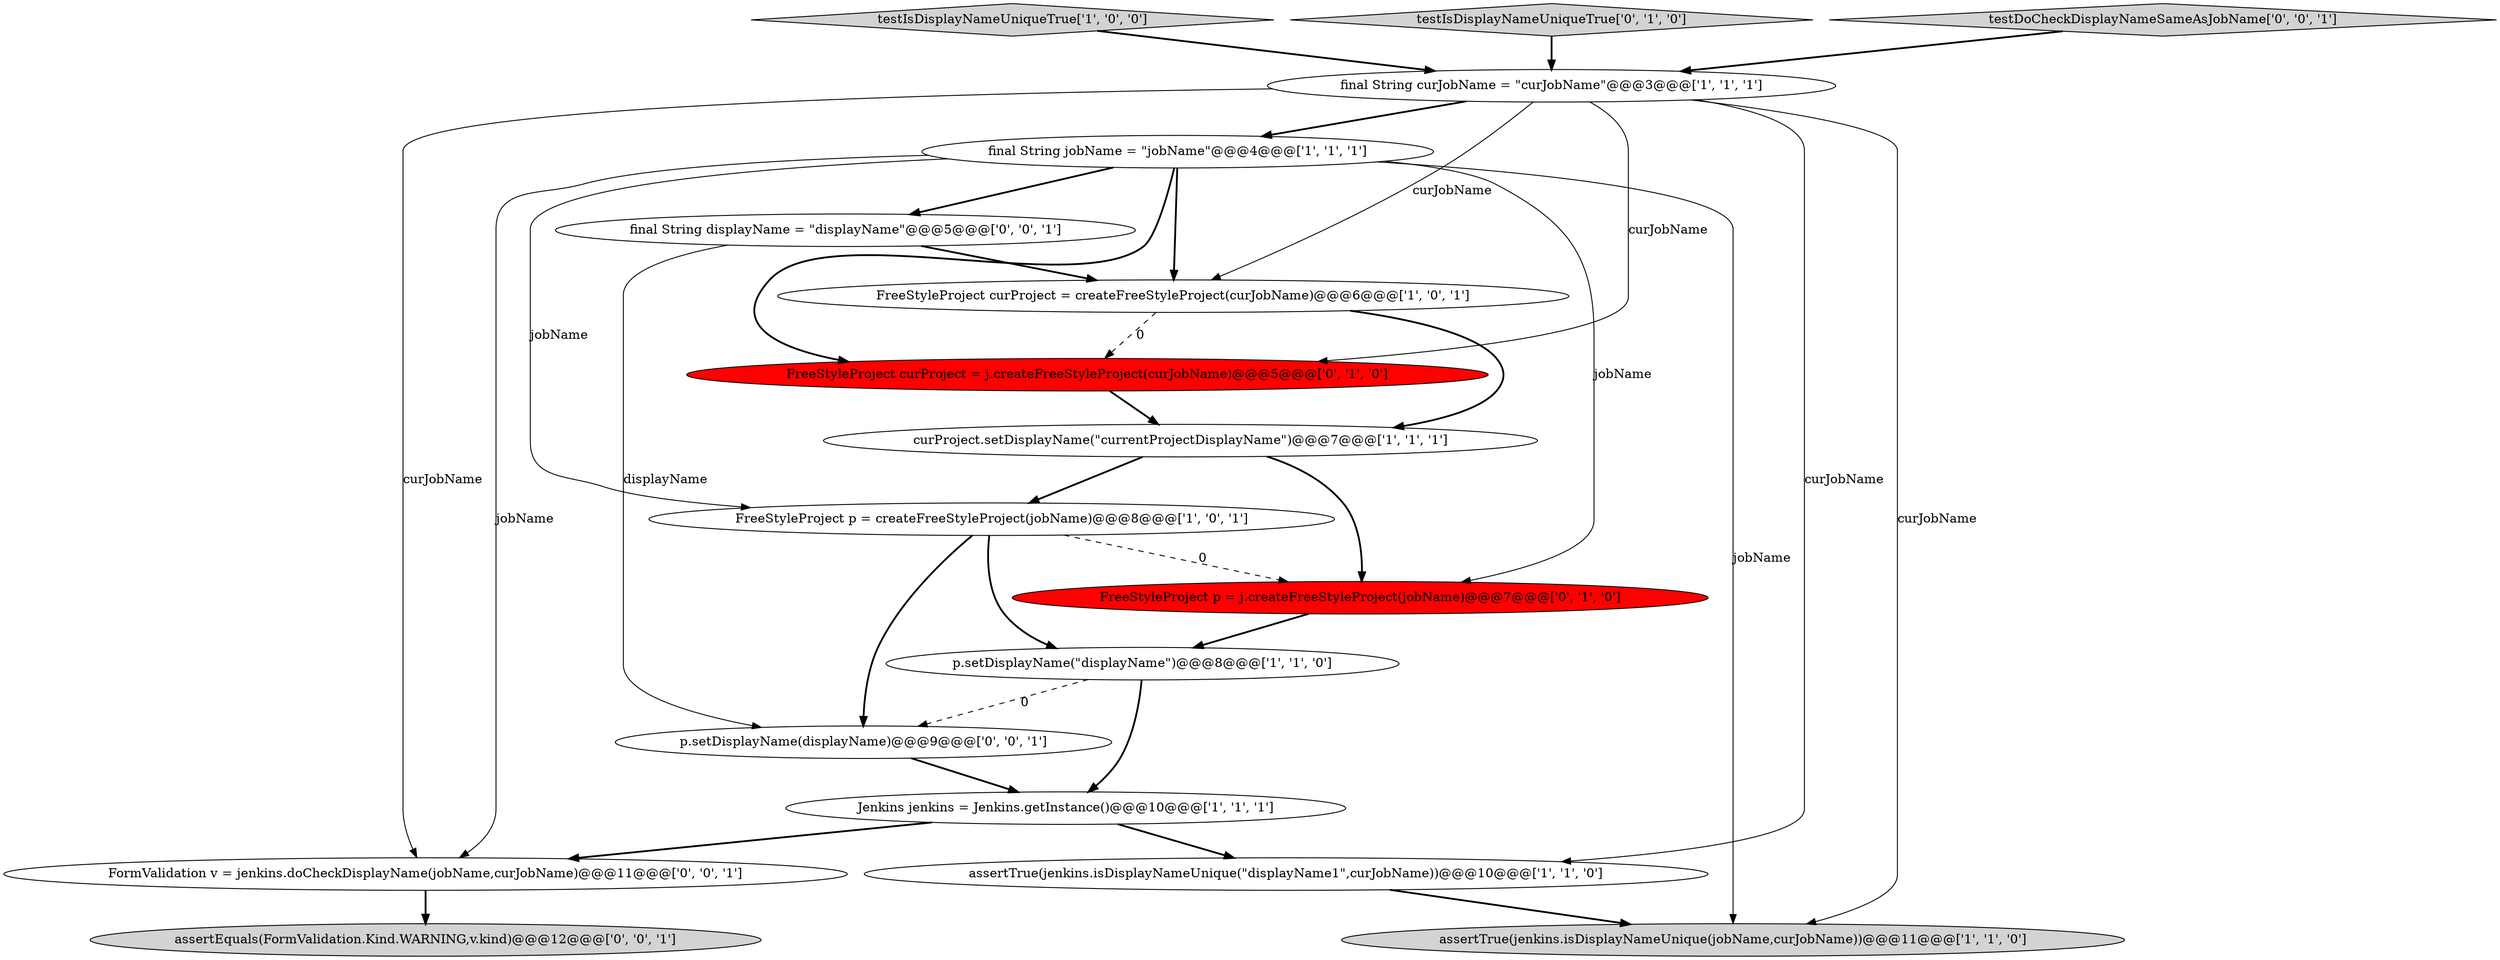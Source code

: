 digraph {
8 [style = filled, label = "testIsDisplayNameUniqueTrue['1', '0', '0']", fillcolor = lightgray, shape = diamond image = "AAA0AAABBB1BBB"];
3 [style = filled, label = "p.setDisplayName(\"displayName\")@@@8@@@['1', '1', '0']", fillcolor = white, shape = ellipse image = "AAA0AAABBB1BBB"];
13 [style = filled, label = "assertEquals(FormValidation.Kind.WARNING,v.kind)@@@12@@@['0', '0', '1']", fillcolor = lightgray, shape = ellipse image = "AAA0AAABBB3BBB"];
0 [style = filled, label = "assertTrue(jenkins.isDisplayNameUnique(\"displayName1\",curJobName))@@@10@@@['1', '1', '0']", fillcolor = white, shape = ellipse image = "AAA0AAABBB1BBB"];
2 [style = filled, label = "curProject.setDisplayName(\"currentProjectDisplayName\")@@@7@@@['1', '1', '1']", fillcolor = white, shape = ellipse image = "AAA0AAABBB1BBB"];
16 [style = filled, label = "final String displayName = \"displayName\"@@@5@@@['0', '0', '1']", fillcolor = white, shape = ellipse image = "AAA0AAABBB3BBB"];
9 [style = filled, label = "assertTrue(jenkins.isDisplayNameUnique(jobName,curJobName))@@@11@@@['1', '1', '0']", fillcolor = lightgray, shape = ellipse image = "AAA0AAABBB1BBB"];
11 [style = filled, label = "testIsDisplayNameUniqueTrue['0', '1', '0']", fillcolor = lightgray, shape = diamond image = "AAA0AAABBB2BBB"];
12 [style = filled, label = "FreeStyleProject p = j.createFreeStyleProject(jobName)@@@7@@@['0', '1', '0']", fillcolor = red, shape = ellipse image = "AAA1AAABBB2BBB"];
14 [style = filled, label = "testDoCheckDisplayNameSameAsJobName['0', '0', '1']", fillcolor = lightgray, shape = diamond image = "AAA0AAABBB3BBB"];
4 [style = filled, label = "Jenkins jenkins = Jenkins.getInstance()@@@10@@@['1', '1', '1']", fillcolor = white, shape = ellipse image = "AAA0AAABBB1BBB"];
10 [style = filled, label = "FreeStyleProject curProject = j.createFreeStyleProject(curJobName)@@@5@@@['0', '1', '0']", fillcolor = red, shape = ellipse image = "AAA1AAABBB2BBB"];
6 [style = filled, label = "final String jobName = \"jobName\"@@@4@@@['1', '1', '1']", fillcolor = white, shape = ellipse image = "AAA0AAABBB1BBB"];
15 [style = filled, label = "FormValidation v = jenkins.doCheckDisplayName(jobName,curJobName)@@@11@@@['0', '0', '1']", fillcolor = white, shape = ellipse image = "AAA0AAABBB3BBB"];
17 [style = filled, label = "p.setDisplayName(displayName)@@@9@@@['0', '0', '1']", fillcolor = white, shape = ellipse image = "AAA0AAABBB3BBB"];
1 [style = filled, label = "FreeStyleProject curProject = createFreeStyleProject(curJobName)@@@6@@@['1', '0', '1']", fillcolor = white, shape = ellipse image = "AAA0AAABBB1BBB"];
5 [style = filled, label = "final String curJobName = \"curJobName\"@@@3@@@['1', '1', '1']", fillcolor = white, shape = ellipse image = "AAA0AAABBB1BBB"];
7 [style = filled, label = "FreeStyleProject p = createFreeStyleProject(jobName)@@@8@@@['1', '0', '1']", fillcolor = white, shape = ellipse image = "AAA0AAABBB1BBB"];
0->9 [style = bold, label=""];
15->13 [style = bold, label=""];
3->17 [style = dashed, label="0"];
7->17 [style = bold, label=""];
4->15 [style = bold, label=""];
6->15 [style = solid, label="jobName"];
6->7 [style = solid, label="jobName"];
5->0 [style = solid, label="curJobName"];
5->15 [style = solid, label="curJobName"];
1->10 [style = dashed, label="0"];
3->4 [style = bold, label=""];
7->3 [style = bold, label=""];
2->12 [style = bold, label=""];
4->0 [style = bold, label=""];
5->1 [style = solid, label="curJobName"];
16->17 [style = solid, label="displayName"];
6->1 [style = bold, label=""];
11->5 [style = bold, label=""];
5->9 [style = solid, label="curJobName"];
6->12 [style = solid, label="jobName"];
5->6 [style = bold, label=""];
8->5 [style = bold, label=""];
16->1 [style = bold, label=""];
6->16 [style = bold, label=""];
6->10 [style = bold, label=""];
6->9 [style = solid, label="jobName"];
7->12 [style = dashed, label="0"];
5->10 [style = solid, label="curJobName"];
10->2 [style = bold, label=""];
1->2 [style = bold, label=""];
12->3 [style = bold, label=""];
2->7 [style = bold, label=""];
17->4 [style = bold, label=""];
14->5 [style = bold, label=""];
}
